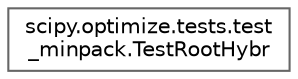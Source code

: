 digraph "Graphical Class Hierarchy"
{
 // LATEX_PDF_SIZE
  bgcolor="transparent";
  edge [fontname=Helvetica,fontsize=10,labelfontname=Helvetica,labelfontsize=10];
  node [fontname=Helvetica,fontsize=10,shape=box,height=0.2,width=0.4];
  rankdir="LR";
  Node0 [id="Node000000",label="scipy.optimize.tests.test\l_minpack.TestRootHybr",height=0.2,width=0.4,color="grey40", fillcolor="white", style="filled",URL="$d6/d6f/classscipy_1_1optimize_1_1tests_1_1test__minpack_1_1TestRootHybr.html",tooltip=" "];
}
